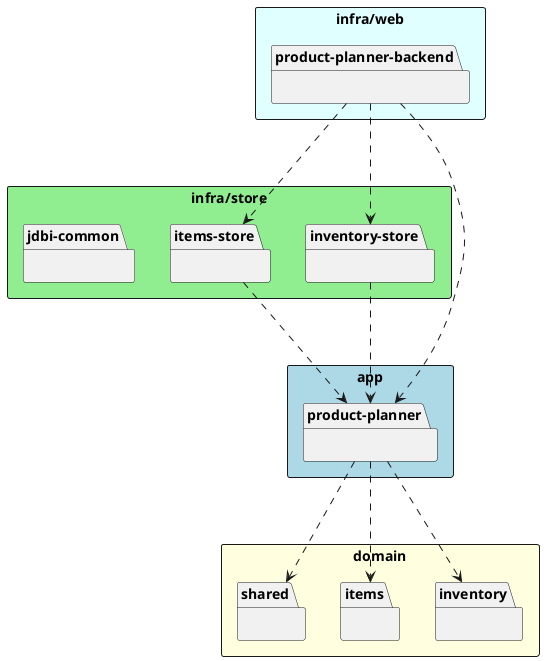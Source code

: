 @startuml
package infra/web <<Rectangle>> #lightcyan{
    package product-planner-backend as ppbackend {
    }
 }
package infra/store <<Rectangle>> #lightgreen{
    package items-store as itemsstore {
    }
    package inventory-store as inventorystore {
    }
    package jdbi-common as jdbicommon {
    }
}
package app <<Rectangle>> #lightblue {
    package product-planner as productplanner {
    }
}
package domain <<Rectangle>> #lightyellow {
    package shared {
    }
    package items {
    }
    package inventory {
    }
}
productplanner ...> items
productplanner ...> inventory
productplanner ...> shared
itemsstore ...> productplanner
inventorystore ...> productplanner
ppbackend ...> productplanner
ppbackend ...> itemsstore
ppbackend ...> inventorystore
@enduml